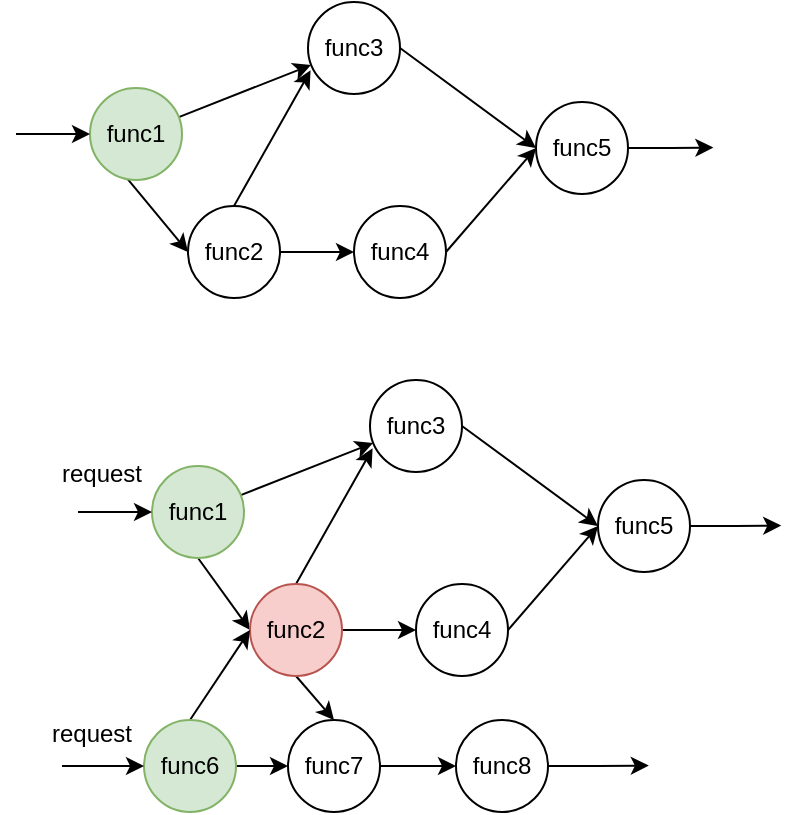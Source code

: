 <mxfile version="21.6.5" type="device">
  <diagram name="第 1 页" id="77sZ5vG2opPDJuYnOLY6">
    <mxGraphModel dx="989" dy="577" grid="0" gridSize="10" guides="1" tooltips="1" connect="1" arrows="1" fold="1" page="1" pageScale="1" pageWidth="827" pageHeight="1169" math="0" shadow="0">
      <root>
        <mxCell id="0" />
        <mxCell id="1" parent="0" />
        <mxCell id="-OjynZY-kV28UHhf5I_6-7" style="rounded=0;orthogonalLoop=1;jettySize=auto;html=1;exitX=0.374;exitY=0.948;exitDx=0;exitDy=0;entryX=0;entryY=0.5;entryDx=0;entryDy=0;exitPerimeter=0;" edge="1" parent="1" source="-OjynZY-kV28UHhf5I_6-1" target="-OjynZY-kV28UHhf5I_6-2">
          <mxGeometry relative="1" as="geometry" />
        </mxCell>
        <mxCell id="-OjynZY-kV28UHhf5I_6-8" style="rounded=0;orthogonalLoop=1;jettySize=auto;html=1;" edge="1" parent="1" source="-OjynZY-kV28UHhf5I_6-1" target="-OjynZY-kV28UHhf5I_6-3">
          <mxGeometry relative="1" as="geometry" />
        </mxCell>
        <mxCell id="-OjynZY-kV28UHhf5I_6-1" value="func1" style="ellipse;whiteSpace=wrap;html=1;aspect=fixed;fillColor=#d5e8d4;strokeColor=#82b366;" vertex="1" parent="1">
          <mxGeometry x="60" y="87" width="46" height="46" as="geometry" />
        </mxCell>
        <mxCell id="-OjynZY-kV28UHhf5I_6-9" style="rounded=0;orthogonalLoop=1;jettySize=auto;html=1;exitX=1;exitY=0.5;exitDx=0;exitDy=0;entryX=0;entryY=0.5;entryDx=0;entryDy=0;" edge="1" parent="1" source="-OjynZY-kV28UHhf5I_6-2" target="-OjynZY-kV28UHhf5I_6-4">
          <mxGeometry relative="1" as="geometry" />
        </mxCell>
        <mxCell id="-OjynZY-kV28UHhf5I_6-12" style="rounded=0;orthogonalLoop=1;jettySize=auto;html=1;exitX=0.5;exitY=0;exitDx=0;exitDy=0;entryX=0.028;entryY=0.743;entryDx=0;entryDy=0;entryPerimeter=0;" edge="1" parent="1" source="-OjynZY-kV28UHhf5I_6-2" target="-OjynZY-kV28UHhf5I_6-3">
          <mxGeometry relative="1" as="geometry" />
        </mxCell>
        <mxCell id="-OjynZY-kV28UHhf5I_6-2" value="func2" style="ellipse;whiteSpace=wrap;html=1;aspect=fixed;" vertex="1" parent="1">
          <mxGeometry x="109" y="146" width="46" height="46" as="geometry" />
        </mxCell>
        <mxCell id="-OjynZY-kV28UHhf5I_6-10" style="rounded=0;orthogonalLoop=1;jettySize=auto;html=1;exitX=1;exitY=0.5;exitDx=0;exitDy=0;entryX=0;entryY=0.5;entryDx=0;entryDy=0;" edge="1" parent="1" source="-OjynZY-kV28UHhf5I_6-3" target="-OjynZY-kV28UHhf5I_6-5">
          <mxGeometry relative="1" as="geometry" />
        </mxCell>
        <mxCell id="-OjynZY-kV28UHhf5I_6-3" value="func3" style="ellipse;whiteSpace=wrap;html=1;aspect=fixed;" vertex="1" parent="1">
          <mxGeometry x="169" y="44" width="46" height="46" as="geometry" />
        </mxCell>
        <mxCell id="-OjynZY-kV28UHhf5I_6-13" style="rounded=0;orthogonalLoop=1;jettySize=auto;html=1;exitX=1;exitY=0.5;exitDx=0;exitDy=0;entryX=0;entryY=0.5;entryDx=0;entryDy=0;" edge="1" parent="1" source="-OjynZY-kV28UHhf5I_6-4" target="-OjynZY-kV28UHhf5I_6-5">
          <mxGeometry relative="1" as="geometry" />
        </mxCell>
        <mxCell id="-OjynZY-kV28UHhf5I_6-4" value="func4" style="ellipse;whiteSpace=wrap;html=1;aspect=fixed;" vertex="1" parent="1">
          <mxGeometry x="192" y="146" width="46" height="46" as="geometry" />
        </mxCell>
        <mxCell id="-OjynZY-kV28UHhf5I_6-34" style="edgeStyle=orthogonalEdgeStyle;rounded=0;orthogonalLoop=1;jettySize=auto;html=1;exitX=1;exitY=0.5;exitDx=0;exitDy=0;" edge="1" parent="1" source="-OjynZY-kV28UHhf5I_6-5">
          <mxGeometry relative="1" as="geometry">
            <mxPoint x="371.69" y="116.793" as="targetPoint" />
          </mxGeometry>
        </mxCell>
        <mxCell id="-OjynZY-kV28UHhf5I_6-5" value="func5" style="ellipse;whiteSpace=wrap;html=1;aspect=fixed;" vertex="1" parent="1">
          <mxGeometry x="283" y="94" width="46" height="46" as="geometry" />
        </mxCell>
        <mxCell id="-OjynZY-kV28UHhf5I_6-14" value="" style="endArrow=classic;html=1;rounded=0;entryX=0;entryY=0.5;entryDx=0;entryDy=0;" edge="1" parent="1" target="-OjynZY-kV28UHhf5I_6-1">
          <mxGeometry width="50" height="50" relative="1" as="geometry">
            <mxPoint x="23" y="110" as="sourcePoint" />
            <mxPoint x="33" y="116" as="targetPoint" />
          </mxGeometry>
        </mxCell>
        <mxCell id="-OjynZY-kV28UHhf5I_6-15" style="rounded=0;orthogonalLoop=1;jettySize=auto;html=1;exitX=0.5;exitY=1;exitDx=0;exitDy=0;entryX=0;entryY=0.5;entryDx=0;entryDy=0;" edge="1" parent="1" source="-OjynZY-kV28UHhf5I_6-17" target="-OjynZY-kV28UHhf5I_6-20">
          <mxGeometry relative="1" as="geometry" />
        </mxCell>
        <mxCell id="-OjynZY-kV28UHhf5I_6-16" style="rounded=0;orthogonalLoop=1;jettySize=auto;html=1;" edge="1" parent="1" source="-OjynZY-kV28UHhf5I_6-17" target="-OjynZY-kV28UHhf5I_6-22">
          <mxGeometry relative="1" as="geometry" />
        </mxCell>
        <mxCell id="-OjynZY-kV28UHhf5I_6-17" value="func1" style="ellipse;whiteSpace=wrap;html=1;aspect=fixed;fillColor=#d5e8d4;strokeColor=#82b366;" vertex="1" parent="1">
          <mxGeometry x="91" y="276" width="46" height="46" as="geometry" />
        </mxCell>
        <mxCell id="-OjynZY-kV28UHhf5I_6-18" style="rounded=0;orthogonalLoop=1;jettySize=auto;html=1;exitX=1;exitY=0.5;exitDx=0;exitDy=0;entryX=0;entryY=0.5;entryDx=0;entryDy=0;" edge="1" parent="1" source="-OjynZY-kV28UHhf5I_6-20" target="-OjynZY-kV28UHhf5I_6-24">
          <mxGeometry relative="1" as="geometry" />
        </mxCell>
        <mxCell id="-OjynZY-kV28UHhf5I_6-19" style="rounded=0;orthogonalLoop=1;jettySize=auto;html=1;exitX=0.5;exitY=0;exitDx=0;exitDy=0;entryX=0.028;entryY=0.743;entryDx=0;entryDy=0;entryPerimeter=0;" edge="1" parent="1" source="-OjynZY-kV28UHhf5I_6-20" target="-OjynZY-kV28UHhf5I_6-22">
          <mxGeometry relative="1" as="geometry" />
        </mxCell>
        <mxCell id="-OjynZY-kV28UHhf5I_6-33" style="rounded=0;orthogonalLoop=1;jettySize=auto;html=1;exitX=0.5;exitY=1;exitDx=0;exitDy=0;entryX=0.5;entryY=0;entryDx=0;entryDy=0;" edge="1" parent="1" source="-OjynZY-kV28UHhf5I_6-20" target="-OjynZY-kV28UHhf5I_6-29">
          <mxGeometry relative="1" as="geometry" />
        </mxCell>
        <mxCell id="-OjynZY-kV28UHhf5I_6-20" value="func2" style="ellipse;whiteSpace=wrap;html=1;aspect=fixed;fillColor=#f8cecc;strokeColor=#b85450;" vertex="1" parent="1">
          <mxGeometry x="140" y="335" width="46" height="46" as="geometry" />
        </mxCell>
        <mxCell id="-OjynZY-kV28UHhf5I_6-21" style="rounded=0;orthogonalLoop=1;jettySize=auto;html=1;exitX=1;exitY=0.5;exitDx=0;exitDy=0;entryX=0;entryY=0.5;entryDx=0;entryDy=0;" edge="1" parent="1" source="-OjynZY-kV28UHhf5I_6-22" target="-OjynZY-kV28UHhf5I_6-25">
          <mxGeometry relative="1" as="geometry" />
        </mxCell>
        <mxCell id="-OjynZY-kV28UHhf5I_6-22" value="func3" style="ellipse;whiteSpace=wrap;html=1;aspect=fixed;" vertex="1" parent="1">
          <mxGeometry x="200" y="233" width="46" height="46" as="geometry" />
        </mxCell>
        <mxCell id="-OjynZY-kV28UHhf5I_6-23" style="rounded=0;orthogonalLoop=1;jettySize=auto;html=1;exitX=1;exitY=0.5;exitDx=0;exitDy=0;entryX=0;entryY=0.5;entryDx=0;entryDy=0;" edge="1" parent="1" source="-OjynZY-kV28UHhf5I_6-24" target="-OjynZY-kV28UHhf5I_6-25">
          <mxGeometry relative="1" as="geometry" />
        </mxCell>
        <mxCell id="-OjynZY-kV28UHhf5I_6-24" value="func4" style="ellipse;whiteSpace=wrap;html=1;aspect=fixed;" vertex="1" parent="1">
          <mxGeometry x="223" y="335" width="46" height="46" as="geometry" />
        </mxCell>
        <mxCell id="-OjynZY-kV28UHhf5I_6-36" style="edgeStyle=orthogonalEdgeStyle;rounded=0;orthogonalLoop=1;jettySize=auto;html=1;exitX=1;exitY=0.5;exitDx=0;exitDy=0;" edge="1" parent="1" source="-OjynZY-kV28UHhf5I_6-25">
          <mxGeometry relative="1" as="geometry">
            <mxPoint x="405.621" y="305.793" as="targetPoint" />
          </mxGeometry>
        </mxCell>
        <mxCell id="-OjynZY-kV28UHhf5I_6-25" value="func5" style="ellipse;whiteSpace=wrap;html=1;aspect=fixed;" vertex="1" parent="1">
          <mxGeometry x="314" y="283" width="46" height="46" as="geometry" />
        </mxCell>
        <mxCell id="-OjynZY-kV28UHhf5I_6-26" value="" style="endArrow=classic;html=1;rounded=0;entryX=0;entryY=0.5;entryDx=0;entryDy=0;" edge="1" parent="1" target="-OjynZY-kV28UHhf5I_6-17">
          <mxGeometry width="50" height="50" relative="1" as="geometry">
            <mxPoint x="54" y="299" as="sourcePoint" />
            <mxPoint x="64" y="305" as="targetPoint" />
          </mxGeometry>
        </mxCell>
        <mxCell id="-OjynZY-kV28UHhf5I_6-28" style="rounded=0;orthogonalLoop=1;jettySize=auto;html=1;exitX=0.5;exitY=0;exitDx=0;exitDy=0;entryX=0;entryY=0.5;entryDx=0;entryDy=0;" edge="1" parent="1" source="-OjynZY-kV28UHhf5I_6-27" target="-OjynZY-kV28UHhf5I_6-20">
          <mxGeometry relative="1" as="geometry" />
        </mxCell>
        <mxCell id="-OjynZY-kV28UHhf5I_6-30" style="edgeStyle=orthogonalEdgeStyle;rounded=0;orthogonalLoop=1;jettySize=auto;html=1;exitX=1;exitY=0.5;exitDx=0;exitDy=0;entryX=0;entryY=0.5;entryDx=0;entryDy=0;" edge="1" parent="1" source="-OjynZY-kV28UHhf5I_6-27" target="-OjynZY-kV28UHhf5I_6-29">
          <mxGeometry relative="1" as="geometry" />
        </mxCell>
        <mxCell id="-OjynZY-kV28UHhf5I_6-27" value="func6" style="ellipse;whiteSpace=wrap;html=1;aspect=fixed;fillColor=#d5e8d4;strokeColor=#82b366;" vertex="1" parent="1">
          <mxGeometry x="87" y="403" width="46" height="46" as="geometry" />
        </mxCell>
        <mxCell id="-OjynZY-kV28UHhf5I_6-32" style="edgeStyle=orthogonalEdgeStyle;rounded=0;orthogonalLoop=1;jettySize=auto;html=1;exitX=1;exitY=0.5;exitDx=0;exitDy=0;entryX=0;entryY=0.5;entryDx=0;entryDy=0;" edge="1" parent="1" source="-OjynZY-kV28UHhf5I_6-29" target="-OjynZY-kV28UHhf5I_6-31">
          <mxGeometry relative="1" as="geometry" />
        </mxCell>
        <mxCell id="-OjynZY-kV28UHhf5I_6-29" value="func7" style="ellipse;whiteSpace=wrap;html=1;aspect=fixed;" vertex="1" parent="1">
          <mxGeometry x="159" y="403" width="46" height="46" as="geometry" />
        </mxCell>
        <mxCell id="-OjynZY-kV28UHhf5I_6-37" style="edgeStyle=orthogonalEdgeStyle;rounded=0;orthogonalLoop=1;jettySize=auto;html=1;exitX=1;exitY=0.5;exitDx=0;exitDy=0;" edge="1" parent="1" source="-OjynZY-kV28UHhf5I_6-31">
          <mxGeometry relative="1" as="geometry">
            <mxPoint x="339.414" y="425.793" as="targetPoint" />
          </mxGeometry>
        </mxCell>
        <mxCell id="-OjynZY-kV28UHhf5I_6-31" value="func8" style="ellipse;whiteSpace=wrap;html=1;aspect=fixed;" vertex="1" parent="1">
          <mxGeometry x="243" y="403" width="46" height="46" as="geometry" />
        </mxCell>
        <mxCell id="-OjynZY-kV28UHhf5I_6-38" value="" style="endArrow=classic;html=1;rounded=0;entryX=0;entryY=0.5;entryDx=0;entryDy=0;" edge="1" parent="1" target="-OjynZY-kV28UHhf5I_6-27">
          <mxGeometry width="50" height="50" relative="1" as="geometry">
            <mxPoint x="46" y="426" as="sourcePoint" />
            <mxPoint x="102" y="501" as="targetPoint" />
          </mxGeometry>
        </mxCell>
        <mxCell id="-OjynZY-kV28UHhf5I_6-39" value="request" style="text;html=1;strokeColor=none;fillColor=none;align=center;verticalAlign=middle;whiteSpace=wrap;rounded=0;" vertex="1" parent="1">
          <mxGeometry x="36" y="265" width="60" height="30" as="geometry" />
        </mxCell>
        <mxCell id="-OjynZY-kV28UHhf5I_6-40" value="request" style="text;html=1;strokeColor=none;fillColor=none;align=center;verticalAlign=middle;whiteSpace=wrap;rounded=0;" vertex="1" parent="1">
          <mxGeometry x="31" y="395" width="60" height="30" as="geometry" />
        </mxCell>
      </root>
    </mxGraphModel>
  </diagram>
</mxfile>
